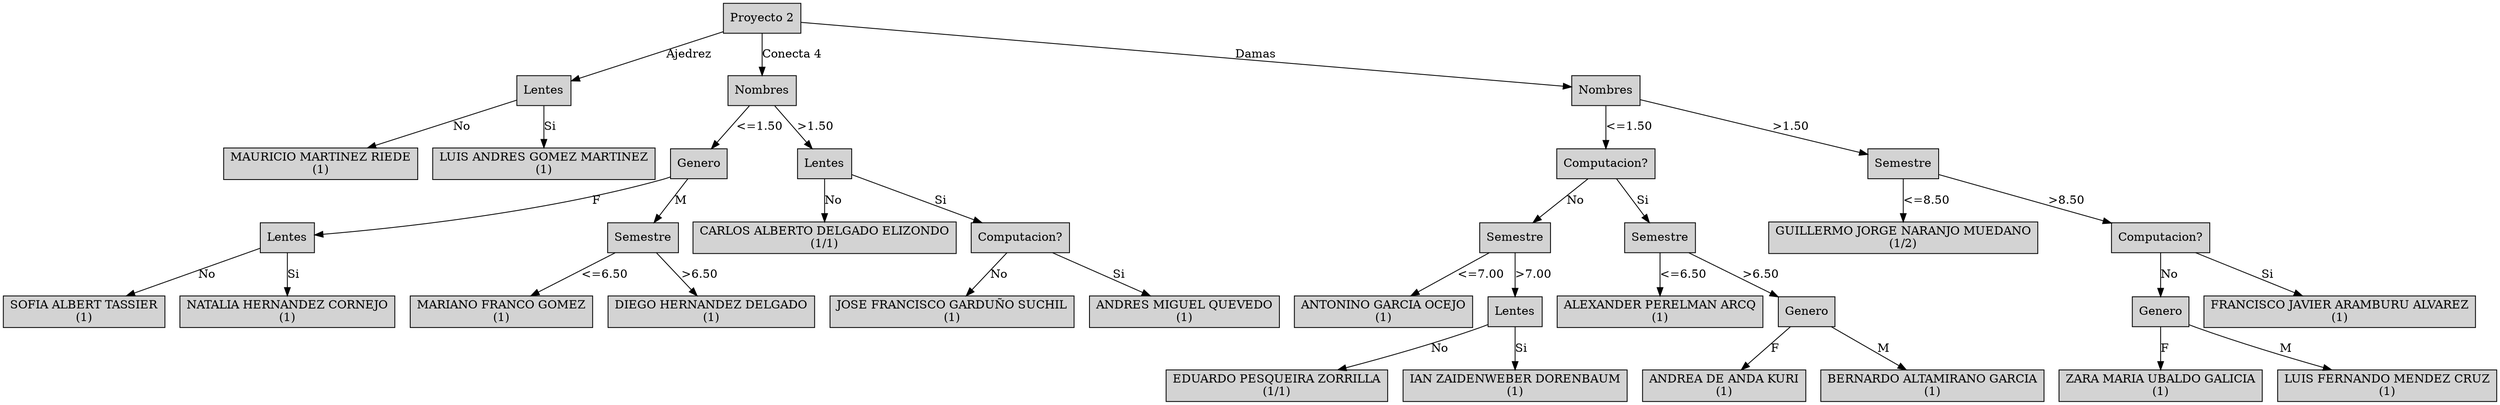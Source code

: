 digraph ID3_Tree {
"0" [shape=box, style=filled, label="Proyecto 2
", weight=1]
"1" [shape=box, style=filled, label="Lentes
", weight=2]
0 -> 1 [ label = "Ajedrez"];
"2" [shape=box, style=filled, label="MAURICIO MARTINEZ RIEDE
(1)
", weight=3]
1 -> 2 [ label = "No"];
"3" [shape=box, style=filled, label="LUIS ANDRES GOMEZ MARTINEZ
(1)
", weight=3]
1 -> 3 [ label = "Si"];
"4" [shape=box, style=filled, label="Nombres
", weight=2]
0 -> 4 [ label = "Conecta 4"];
"5" [shape=box, style=filled, label="Genero
", weight=3]
4 -> 5 [ label = "<=1.50"];
"6" [shape=box, style=filled, label="Lentes
", weight=4]
5 -> 6 [ label = "F"];
"7" [shape=box, style=filled, label="SOFIA ALBERT TASSIER
(1)
", weight=5]
6 -> 7 [ label = "No"];
"8" [shape=box, style=filled, label="NATALIA HERNANDEZ CORNEJO
(1)
", weight=5]
6 -> 8 [ label = "Si"];
"9" [shape=box, style=filled, label="Semestre
", weight=4]
5 -> 9 [ label = "M"];
"10" [shape=box, style=filled, label="MARIANO FRANCO GOMEZ
(1)
", weight=5]
9 -> 10 [ label = "<=6.50"];
"11" [shape=box, style=filled, label="DIEGO HERNANDEZ DELGADO
(1)
", weight=5]
9 -> 11 [ label = ">6.50"];
"12" [shape=box, style=filled, label="Lentes
", weight=3]
4 -> 12 [ label = ">1.50"];
"13" [shape=box, style=filled, label="CARLOS ALBERTO DELGADO ELIZONDO
(1/1)
", weight=4]
12 -> 13 [ label = "No"];
"14" [shape=box, style=filled, label="Computacion?
", weight=4]
12 -> 14 [ label = "Si"];
"15" [shape=box, style=filled, label="JOSE FRANCISCO GARDUÑO SUCHIL
(1)
", weight=5]
14 -> 15 [ label = "No"];
"16" [shape=box, style=filled, label="ANDRES MIGUEL QUEVEDO
(1)
", weight=5]
14 -> 16 [ label = "Si"];
"17" [shape=box, style=filled, label="Nombres
", weight=2]
0 -> 17 [ label = "Damas"];
"18" [shape=box, style=filled, label="Computacion?
", weight=3]
17 -> 18 [ label = "<=1.50"];
"19" [shape=box, style=filled, label="Semestre
", weight=4]
18 -> 19 [ label = "No"];
"20" [shape=box, style=filled, label="ANTONINO GARCIA OCEJO
(1)
", weight=5]
19 -> 20 [ label = "<=7.00"];
"21" [shape=box, style=filled, label="Lentes
", weight=5]
19 -> 21 [ label = ">7.00"];
"22" [shape=box, style=filled, label="EDUARDO PESQUEIRA ZORRILLA
(1/1)
", weight=6]
21 -> 22 [ label = "No"];
"23" [shape=box, style=filled, label="IAN ZAIDENWEBER DORENBAUM
(1)
", weight=6]
21 -> 23 [ label = "Si"];
"24" [shape=box, style=filled, label="Semestre
", weight=4]
18 -> 24 [ label = "Si"];
"25" [shape=box, style=filled, label="ALEXANDER PERELMAN ARCQ
(1)
", weight=5]
24 -> 25 [ label = "<=6.50"];
"26" [shape=box, style=filled, label="Genero
", weight=5]
24 -> 26 [ label = ">6.50"];
"27" [shape=box, style=filled, label="ANDREA DE ANDA KURI
(1)
", weight=6]
26 -> 27 [ label = "F"];
"28" [shape=box, style=filled, label="BERNARDO ALTAMIRANO GARCIA
(1)
", weight=6]
26 -> 28 [ label = "M"];
"29" [shape=box, style=filled, label="Semestre
", weight=3]
17 -> 29 [ label = ">1.50"];
"30" [shape=box, style=filled, label="GUILLERMO JORGE NARANJO MUEDANO
(1/2)
", weight=4]
29 -> 30 [ label = "<=8.50"];
"31" [shape=box, style=filled, label="Computacion?
", weight=4]
29 -> 31 [ label = ">8.50"];
"32" [shape=box, style=filled, label="Genero
", weight=5]
31 -> 32 [ label = "No"];
"33" [shape=box, style=filled, label="ZARA MARIA UBALDO GALICIA
(1)
", weight=6]
32 -> 33 [ label = "F"];
"34" [shape=box, style=filled, label="LUIS FERNANDO MENDEZ CRUZ
(1)
", weight=6]
32 -> 34 [ label = "M"];
"35" [shape=box, style=filled, label="FRANCISCO JAVIER ARAMBURU ALVAREZ
(1)
", weight=5]
31 -> 35 [ label = "Si"];
{rank=same; 0;};
{rank=same; 1;4;17;};
{rank=same; 2;3;5;12;18;29;};
{rank=same; 6;9;13;14;19;24;30;31;};
{rank=same; 7;8;10;11;15;16;20;21;25;26;32;35;};
{rank=same; 22;23;27;28;33;34;};
}